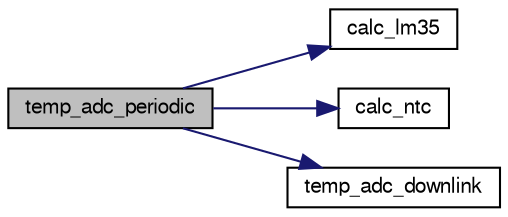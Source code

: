 digraph "temp_adc_periodic"
{
  edge [fontname="FreeSans",fontsize="10",labelfontname="FreeSans",labelfontsize="10"];
  node [fontname="FreeSans",fontsize="10",shape=record];
  rankdir="LR";
  Node1 [label="temp_adc_periodic",height=0.2,width=0.4,color="black", fillcolor="grey75", style="filled", fontcolor="black"];
  Node1 -> Node2 [color="midnightblue",fontsize="10",style="solid",fontname="FreeSans"];
  Node2 [label="calc_lm35",height=0.2,width=0.4,color="black", fillcolor="white", style="filled",URL="$temp__adc_8c.html#a5929b5b9a76cc7b8e5254ab2c9ebcf51"];
  Node1 -> Node3 [color="midnightblue",fontsize="10",style="solid",fontname="FreeSans"];
  Node3 [label="calc_ntc",height=0.2,width=0.4,color="black", fillcolor="white", style="filled",URL="$temp__adc_8c.html#ad7d46c34d9cc451a4abac31cf37fb54c",tooltip="Calculate the NTC tempreature in celcius based on the Steinhart equation. "];
  Node1 -> Node4 [color="midnightblue",fontsize="10",style="solid",fontname="FreeSans"];
  Node4 [label="temp_adc_downlink",height=0.2,width=0.4,color="black", fillcolor="white", style="filled",URL="$temp__adc_8c.html#a0ce7f593e572bd6e02324239b0c80119"];
}
